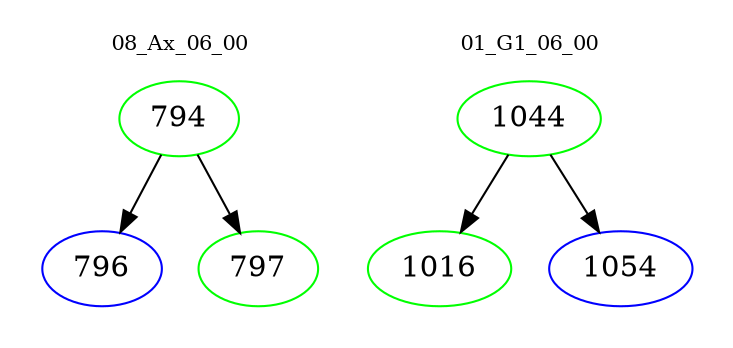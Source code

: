 digraph{
subgraph cluster_0 {
color = white
label = "08_Ax_06_00";
fontsize=10;
T0_794 [label="794", color="green"]
T0_794 -> T0_796 [color="black"]
T0_796 [label="796", color="blue"]
T0_794 -> T0_797 [color="black"]
T0_797 [label="797", color="green"]
}
subgraph cluster_1 {
color = white
label = "01_G1_06_00";
fontsize=10;
T1_1044 [label="1044", color="green"]
T1_1044 -> T1_1016 [color="black"]
T1_1016 [label="1016", color="green"]
T1_1044 -> T1_1054 [color="black"]
T1_1054 [label="1054", color="blue"]
}
}
